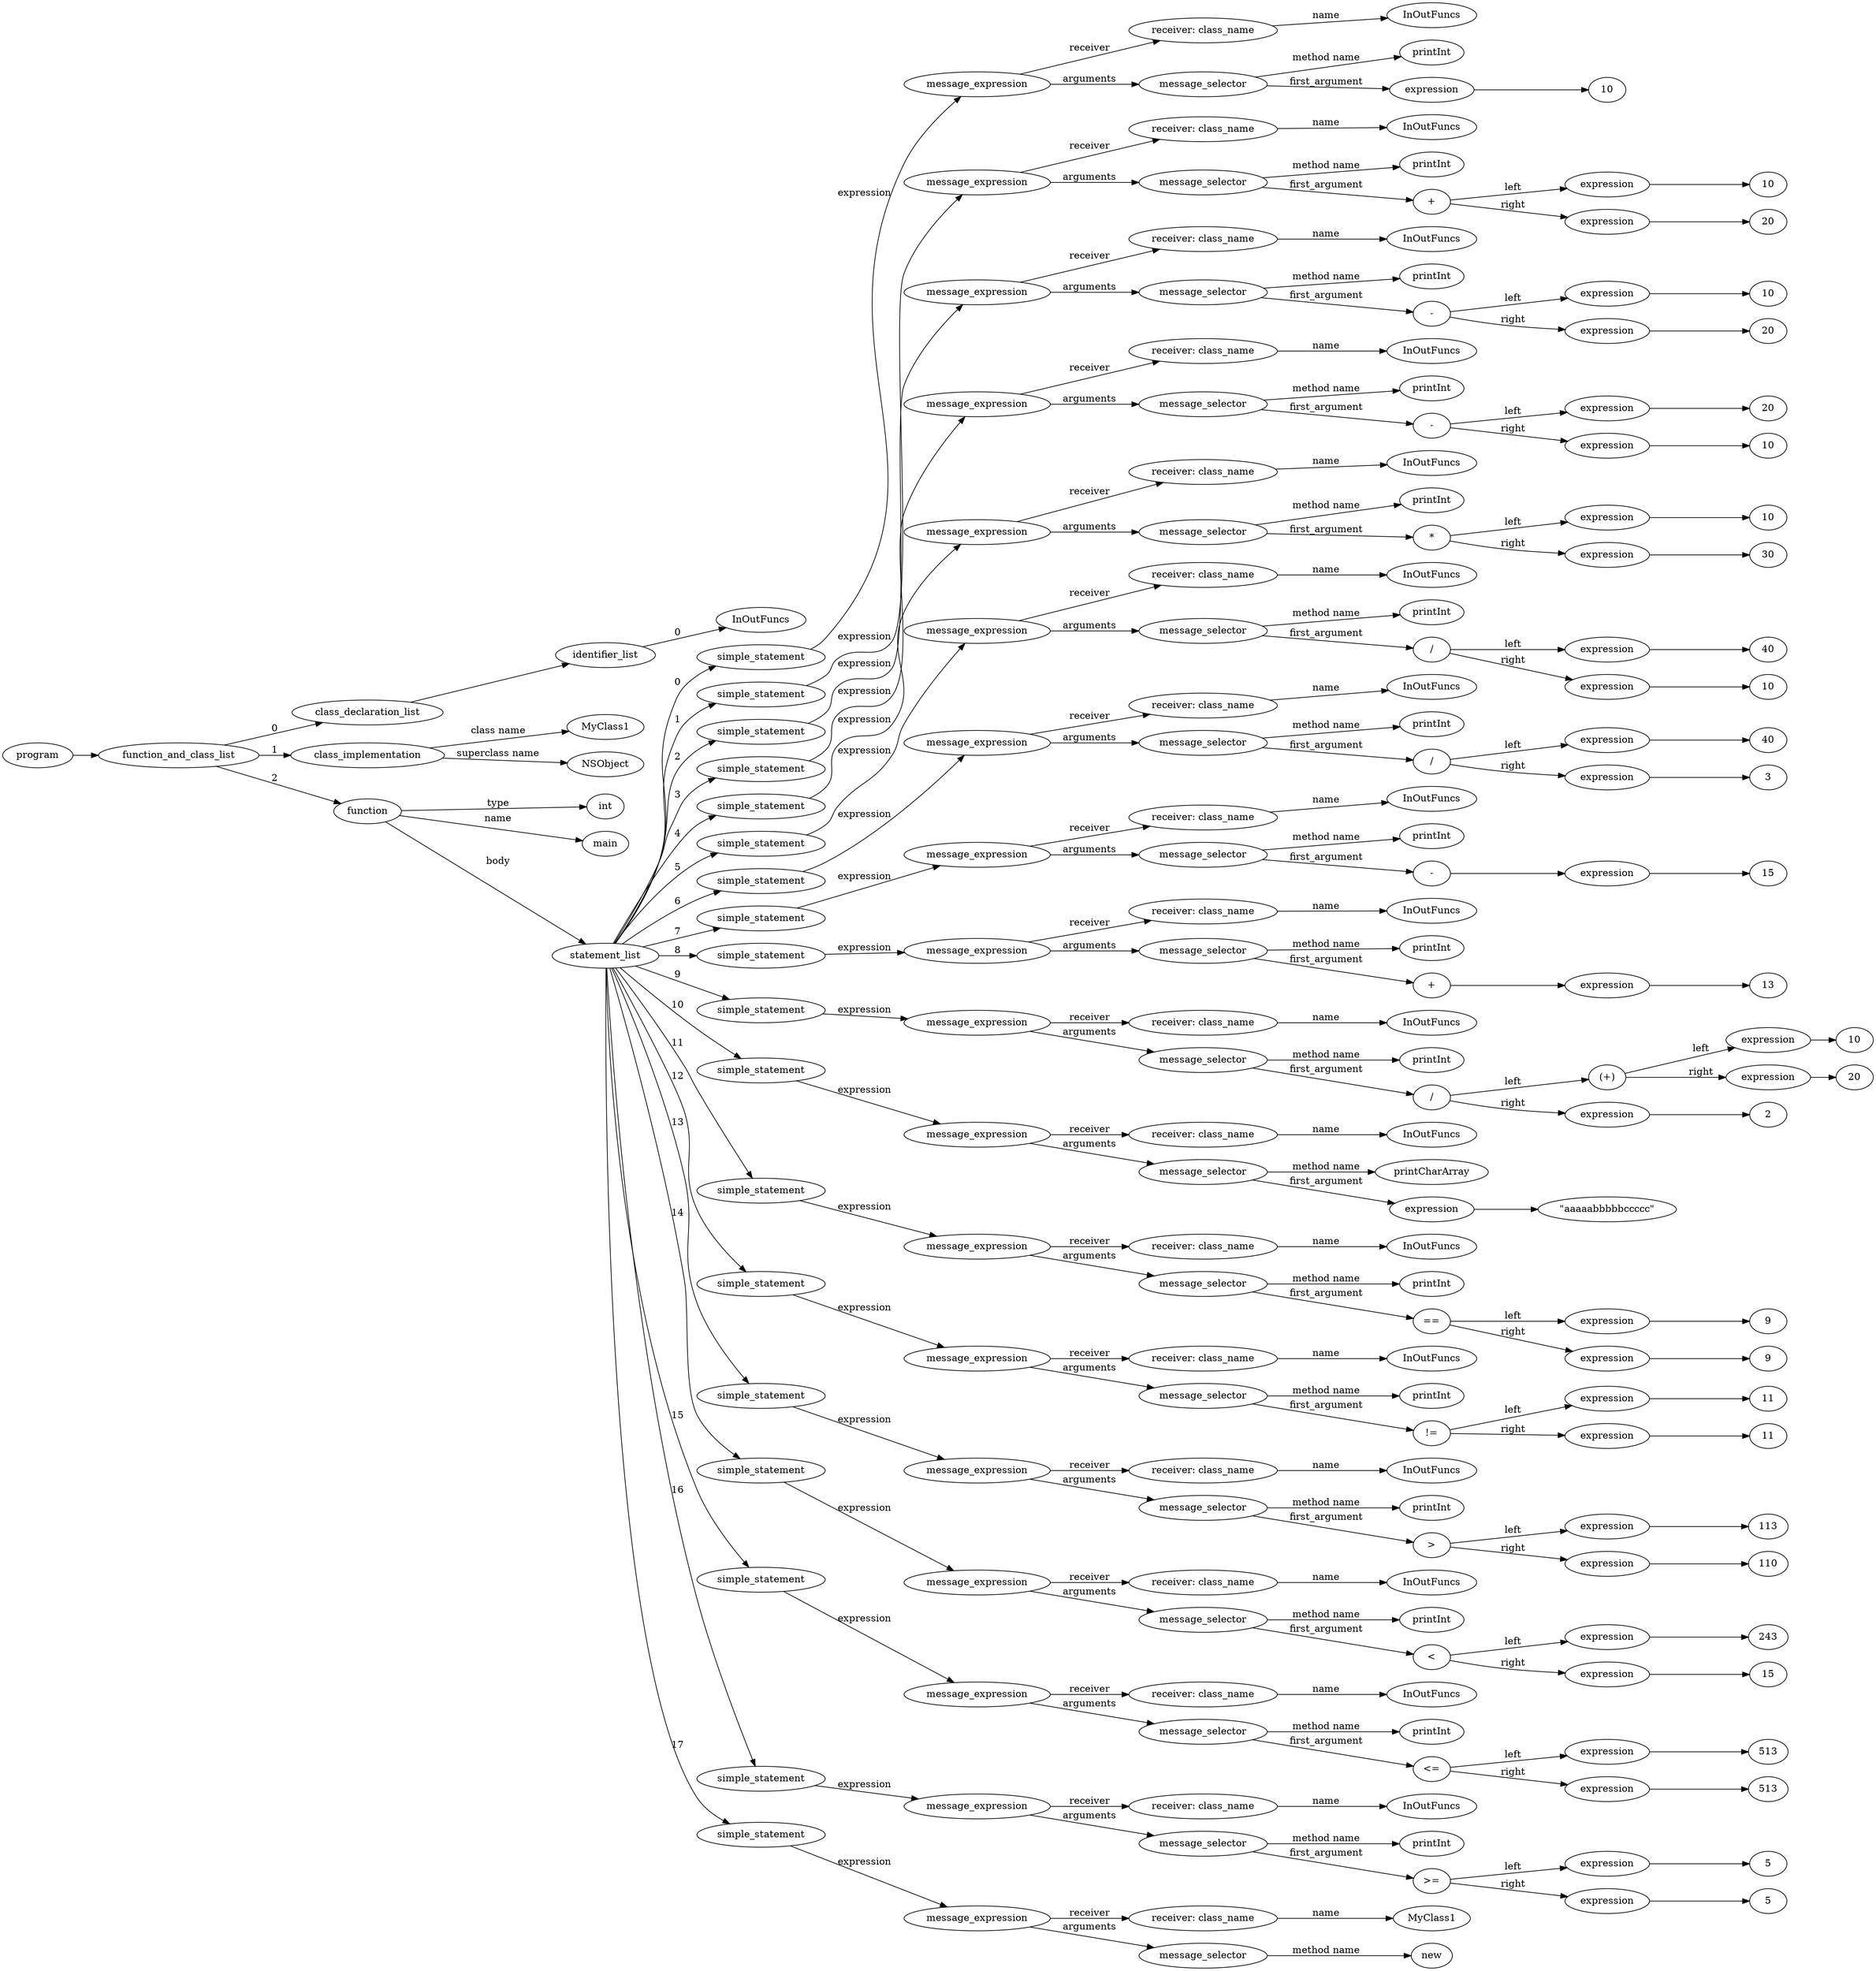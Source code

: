 digraph ObjectiveC { rankdir="LR";
157[label="program"];
157->2;
2[label="function_and_class_list"];
2->1[label="0"];
1[label="class_declaration_list"];
1->0;
0[label="identifier_list"];
0.0 [label="InOutFuncs"];
0->0.0 [label="0"];
2->3[label="1"];
3[label="class_implementation"];
3.1 [label="MyClass1"];
3->3.1 [label="class name"];
3.2 [label="NSObject"];
3->3.2 [label="superclass name"];
2->156[label="2"];
156[label="function"];
156->4[label="type"];
4[label="int"];
156->156.1 [label="name"];
156.1 [label="main"];
156->11[label="body"];
11[label="statement_list"];
11->10[label="0"];
10[label="simple_statement"];
10->9[label="expression"];
9[label="expression"];
9[label="message_expression"];
9->5[label="receiver"];
5[label="receiver: class_name"];
5.1 [label="InOutFuncs"];
5->5.1 [label="name"];
9->8[label="arguments"];
8[label="message_selector"];
8.1 [label="printInt"];
8->8.1 [label="method name"]; 
8->7[label="first_argument"];
7[label="expression"];
7->6;
6[label="10"];
11->20[label="1"];
20[label="simple_statement"];
20->19[label="expression"];
19[label="expression"];
19[label="message_expression"];
19->12[label="receiver"];
12[label="receiver: class_name"];
12.1 [label="InOutFuncs"];
12->12.1 [label="name"];
19->18[label="arguments"];
18[label="message_selector"];
18.1 [label="printInt"];
18->18.1 [label="method name"]; 
18->17[label="first_argument"];
17[label="expression"];
17[label="+"];
17->14[label="left"];
14[label="expression"];
14->13;
13[label="10"];
17->16[label="right"];
16[label="expression"];
16->15;
15[label="20"];
11->29[label="2"];
29[label="simple_statement"];
29->28[label="expression"];
28[label="expression"];
28[label="message_expression"];
28->21[label="receiver"];
21[label="receiver: class_name"];
21.1 [label="InOutFuncs"];
21->21.1 [label="name"];
28->27[label="arguments"];
27[label="message_selector"];
27.1 [label="printInt"];
27->27.1 [label="method name"]; 
27->26[label="first_argument"];
26[label="expression"];
26[label="-"];
26->23[label="left"];
23[label="expression"];
23->22;
22[label="10"];
26->25[label="right"];
25[label="expression"];
25->24;
24[label="20"];
11->38[label="3"];
38[label="simple_statement"];
38->37[label="expression"];
37[label="expression"];
37[label="message_expression"];
37->30[label="receiver"];
30[label="receiver: class_name"];
30.1 [label="InOutFuncs"];
30->30.1 [label="name"];
37->36[label="arguments"];
36[label="message_selector"];
36.1 [label="printInt"];
36->36.1 [label="method name"]; 
36->35[label="first_argument"];
35[label="expression"];
35[label="-"];
35->32[label="left"];
32[label="expression"];
32->31;
31[label="20"];
35->34[label="right"];
34[label="expression"];
34->33;
33[label="10"];
11->47[label="4"];
47[label="simple_statement"];
47->46[label="expression"];
46[label="expression"];
46[label="message_expression"];
46->39[label="receiver"];
39[label="receiver: class_name"];
39.1 [label="InOutFuncs"];
39->39.1 [label="name"];
46->45[label="arguments"];
45[label="message_selector"];
45.1 [label="printInt"];
45->45.1 [label="method name"]; 
45->44[label="first_argument"];
44[label="expression"];
44[label="*"];
44->41[label="left"];
41[label="expression"];
41->40;
40[label="10"];
44->43[label="right"];
43[label="expression"];
43->42;
42[label="30"];
11->56[label="5"];
56[label="simple_statement"];
56->55[label="expression"];
55[label="expression"];
55[label="message_expression"];
55->48[label="receiver"];
48[label="receiver: class_name"];
48.1 [label="InOutFuncs"];
48->48.1 [label="name"];
55->54[label="arguments"];
54[label="message_selector"];
54.1 [label="printInt"];
54->54.1 [label="method name"]; 
54->53[label="first_argument"];
53[label="expression"];
53[label="/"];
53->50[label="left"];
50[label="expression"];
50->49;
49[label="40"];
53->52[label="right"];
52[label="expression"];
52->51;
51[label="10"];
11->65[label="6"];
65[label="simple_statement"];
65->64[label="expression"];
64[label="expression"];
64[label="message_expression"];
64->57[label="receiver"];
57[label="receiver: class_name"];
57.1 [label="InOutFuncs"];
57->57.1 [label="name"];
64->63[label="arguments"];
63[label="message_selector"];
63.1 [label="printInt"];
63->63.1 [label="method name"]; 
63->62[label="first_argument"];
62[label="expression"];
62[label="/"];
62->59[label="left"];
59[label="expression"];
59->58;
58[label="40"];
62->61[label="right"];
61[label="expression"];
61->60;
60[label="3"];
11->72[label="7"];
72[label="simple_statement"];
72->71[label="expression"];
71[label="expression"];
71[label="message_expression"];
71->66[label="receiver"];
66[label="receiver: class_name"];
66.1 [label="InOutFuncs"];
66->66.1 [label="name"];
71->70[label="arguments"];
70[label="message_selector"];
70.1 [label="printInt"];
70->70.1 [label="method name"]; 
70->69[label="first_argument"];
69[label="expression"];
69[label="-"];
69->68;
68[label="expression"];
68->67;
67[label="15"];
11->79[label="8"];
79[label="simple_statement"];
79->78[label="expression"];
78[label="expression"];
78[label="message_expression"];
78->73[label="receiver"];
73[label="receiver: class_name"];
73.1 [label="InOutFuncs"];
73->73.1 [label="name"];
78->77[label="arguments"];
77[label="message_selector"];
77.1 [label="printInt"];
77->77.1 [label="method name"]; 
77->76[label="first_argument"];
76[label="expression"];
76[label="+"];
76->75;
75[label="expression"];
75->74;
74[label="13"];
11->91[label="9"];
91[label="simple_statement"];
91->90[label="expression"];
90[label="expression"];
90[label="message_expression"];
90->80[label="receiver"];
80[label="receiver: class_name"];
80.1 [label="InOutFuncs"];
80->80.1 [label="name"];
90->89[label="arguments"];
89[label="message_selector"];
89.1 [label="printInt"];
89->89.1 [label="method name"]; 
89->88[label="first_argument"];
88[label="expression"];
88[label="/"];
88->85[label="left"];
85[label="(expression)"];
85[label="(+)"];
85->82[label="left"];
82[label="expression"];
82->81;
81[label="10"];
85->84[label="right"];
84[label="expression"];
84->83;
83[label="20"];
88->87[label="right"];
87[label="expression"];
87->86;
86[label="2"];
11->97[label="10"];
97[label="simple_statement"];
97->96[label="expression"];
96[label="expression"];
96[label="message_expression"];
96->92[label="receiver"];
92[label="receiver: class_name"];
92.1 [label="InOutFuncs"];
92->92.1 [label="name"];
96->95[label="arguments"];
95[label="message_selector"];
95.1 [label="printCharArray"];
95->95.1 [label="method name"]; 
95->94[label="first_argument"];
94[label="expression"];
94->93;
93[label=<"aaaaabbbbbccccc">];
11->106[label="11"];
106[label="simple_statement"];
106->105[label="expression"];
105[label="expression"];
105[label="message_expression"];
105->98[label="receiver"];
98[label="receiver: class_name"];
98.1 [label="InOutFuncs"];
98->98.1 [label="name"];
105->104[label="arguments"];
104[label="message_selector"];
104.1 [label="printInt"];
104->104.1 [label="method name"]; 
104->103[label="first_argument"];
103[label="expression"];
103[label="=="];
103->100[label="left"];
100[label="expression"];
100->99;
99[label="9"];
103->102[label="right"];
102[label="expression"];
102->101;
101[label="9"];
11->115[label="12"];
115[label="simple_statement"];
115->114[label="expression"];
114[label="expression"];
114[label="message_expression"];
114->107[label="receiver"];
107[label="receiver: class_name"];
107.1 [label="InOutFuncs"];
107->107.1 [label="name"];
114->113[label="arguments"];
113[label="message_selector"];
113.1 [label="printInt"];
113->113.1 [label="method name"]; 
113->112[label="first_argument"];
112[label="expression"];
112[label="!="];
112->109[label="left"];
109[label="expression"];
109->108;
108[label="11"];
112->111[label="right"];
111[label="expression"];
111->110;
110[label="11"];
11->124[label="13"];
124[label="simple_statement"];
124->123[label="expression"];
123[label="expression"];
123[label="message_expression"];
123->116[label="receiver"];
116[label="receiver: class_name"];
116.1 [label="InOutFuncs"];
116->116.1 [label="name"];
123->122[label="arguments"];
122[label="message_selector"];
122.1 [label="printInt"];
122->122.1 [label="method name"]; 
122->121[label="first_argument"];
121[label="expression"];
121[label=">"];
121->118[label="left"];
118[label="expression"];
118->117;
117[label="113"];
121->120[label="right"];
120[label="expression"];
120->119;
119[label="110"];
11->133[label="14"];
133[label="simple_statement"];
133->132[label="expression"];
132[label="expression"];
132[label="message_expression"];
132->125[label="receiver"];
125[label="receiver: class_name"];
125.1 [label="InOutFuncs"];
125->125.1 [label="name"];
132->131[label="arguments"];
131[label="message_selector"];
131.1 [label="printInt"];
131->131.1 [label="method name"]; 
131->130[label="first_argument"];
130[label="expression"];
130[label="<"];
130->127[label="left"];
127[label="expression"];
127->126;
126[label="243"];
130->129[label="right"];
129[label="expression"];
129->128;
128[label="15"];
11->142[label="15"];
142[label="simple_statement"];
142->141[label="expression"];
141[label="expression"];
141[label="message_expression"];
141->134[label="receiver"];
134[label="receiver: class_name"];
134.1 [label="InOutFuncs"];
134->134.1 [label="name"];
141->140[label="arguments"];
140[label="message_selector"];
140.1 [label="printInt"];
140->140.1 [label="method name"]; 
140->139[label="first_argument"];
139[label="expression"];
139[label="<="];
139->136[label="left"];
136[label="expression"];
136->135;
135[label="513"];
139->138[label="right"];
138[label="expression"];
138->137;
137[label="513"];
11->151[label="16"];
151[label="simple_statement"];
151->150[label="expression"];
150[label="expression"];
150[label="message_expression"];
150->143[label="receiver"];
143[label="receiver: class_name"];
143.1 [label="InOutFuncs"];
143->143.1 [label="name"];
150->149[label="arguments"];
149[label="message_selector"];
149.1 [label="printInt"];
149->149.1 [label="method name"]; 
149->148[label="first_argument"];
148[label="expression"];
148[label=">="];
148->145[label="left"];
145[label="expression"];
145->144;
144[label="5"];
148->147[label="right"];
147[label="expression"];
147->146;
146[label="5"];
11->155[label="17"];
155[label="simple_statement"];
155->154[label="expression"];
154[label="expression"];
154[label="message_expression"];
154->152[label="receiver"];
152[label="receiver: class_name"];
152.1 [label="MyClass1"];
152->152.1 [label="name"];
154->153[label="arguments"];
153[label="message_selector"];
153.1 [label="new"];
153->153.1 [label="method name"]; 
}

